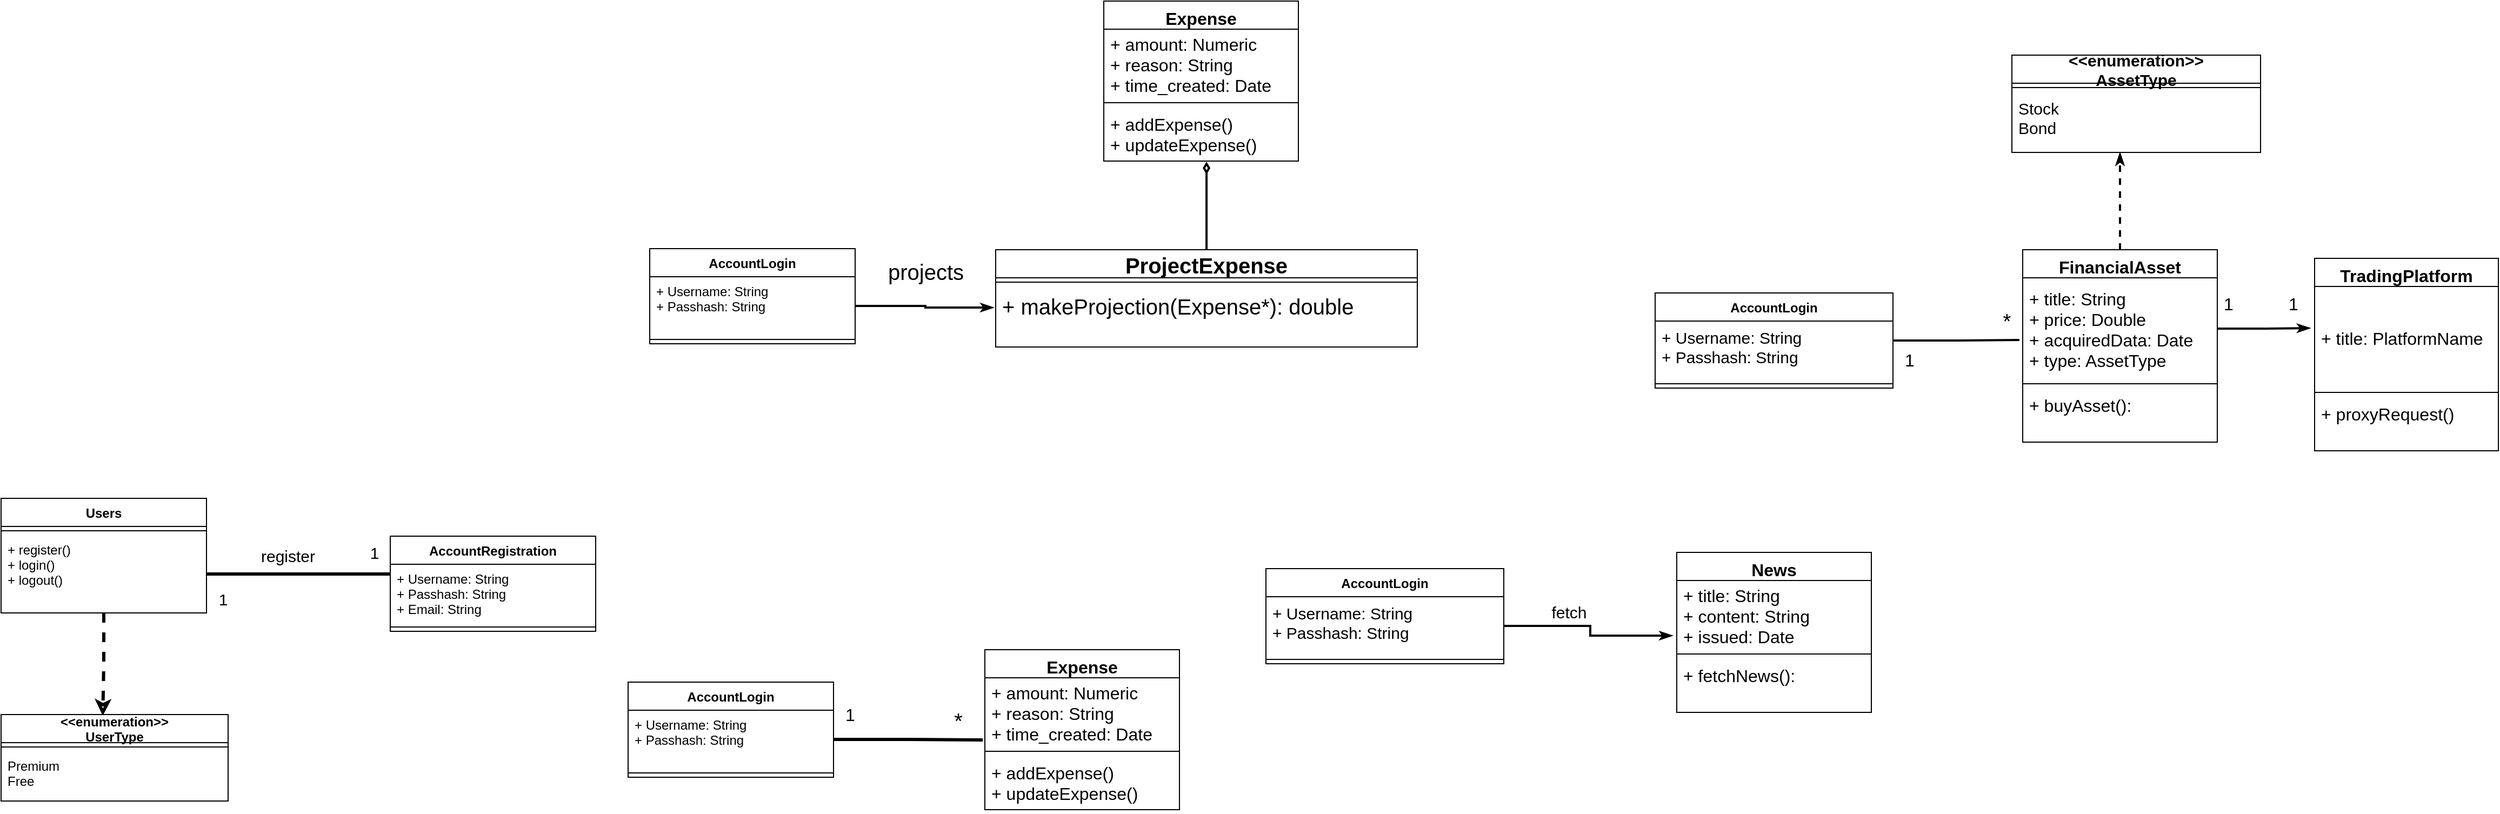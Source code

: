 <mxfile version="20.7.4" type="github"><diagram name="Page-1" id="9f46799a-70d6-7492-0946-bef42562c5a5"><mxGraphModel dx="1026" dy="693" grid="1" gridSize="10" guides="1" tooltips="1" connect="1" arrows="1" fold="1" page="1" pageScale="1" pageWidth="1100" pageHeight="850" background="none" math="0" shadow="0"><root><mxCell id="0"/><mxCell id="1" parent="0"/><mxCell id="kA7IIfCs0-WBPvawhStq-43" style="edgeStyle=orthogonalEdgeStyle;rounded=0;jumpSize=14;orthogonalLoop=1;jettySize=auto;html=1;entryX=0.448;entryY=0.013;entryDx=0;entryDy=0;entryPerimeter=0;strokeWidth=3;fontSize=15;endArrow=classic;endFill=0;dashed=1;" edge="1" parent="1" source="kA7IIfCs0-WBPvawhStq-19" target="kA7IIfCs0-WBPvawhStq-39"><mxGeometry relative="1" as="geometry"/></mxCell><mxCell id="kA7IIfCs0-WBPvawhStq-19" value="Users" style="swimlane;fontStyle=1;align=center;verticalAlign=top;childLayout=stackLayout;horizontal=1;startSize=26;horizontalStack=0;resizeParent=1;resizeParentMax=0;resizeLast=0;collapsible=1;marginBottom=0;" vertex="1" parent="1"><mxGeometry x="40" y="550" width="190" height="106" as="geometry"/></mxCell><mxCell id="kA7IIfCs0-WBPvawhStq-21" value="" style="line;strokeWidth=1;fillColor=none;align=left;verticalAlign=middle;spacingTop=-1;spacingLeft=3;spacingRight=3;rotatable=0;labelPosition=right;points=[];portConstraint=eastwest;strokeColor=inherit;" vertex="1" parent="kA7IIfCs0-WBPvawhStq-19"><mxGeometry y="26" width="190" height="8" as="geometry"/></mxCell><mxCell id="kA7IIfCs0-WBPvawhStq-22" value="+ register()&#10;+ login()&#10;+ logout()" style="text;strokeColor=none;fillColor=none;align=left;verticalAlign=top;spacingLeft=4;spacingRight=4;overflow=hidden;rotatable=0;points=[[0,0.5],[1,0.5]];portConstraint=eastwest;" vertex="1" parent="kA7IIfCs0-WBPvawhStq-19"><mxGeometry y="34" width="190" height="72" as="geometry"/></mxCell><mxCell id="kA7IIfCs0-WBPvawhStq-29" value="AccountRegistration" style="swimlane;fontStyle=1;align=center;verticalAlign=top;childLayout=stackLayout;horizontal=1;startSize=26;horizontalStack=0;resizeParent=1;resizeParentMax=0;resizeLast=0;collapsible=1;marginBottom=0;" vertex="1" parent="1"><mxGeometry x="400" y="585" width="190" height="88" as="geometry"/></mxCell><mxCell id="kA7IIfCs0-WBPvawhStq-30" value="+ Username: String&#10;+ Passhash: String&#10;+ Email: String" style="text;strokeColor=none;fillColor=none;align=left;verticalAlign=top;spacingLeft=4;spacingRight=4;overflow=hidden;rotatable=0;points=[[0,0.5],[1,0.5]];portConstraint=eastwest;" vertex="1" parent="kA7IIfCs0-WBPvawhStq-29"><mxGeometry y="26" width="190" height="54" as="geometry"/></mxCell><mxCell id="kA7IIfCs0-WBPvawhStq-31" value="" style="line;strokeWidth=1;fillColor=none;align=left;verticalAlign=middle;spacingTop=-1;spacingLeft=3;spacingRight=3;rotatable=0;labelPosition=right;points=[];portConstraint=eastwest;strokeColor=inherit;" vertex="1" parent="kA7IIfCs0-WBPvawhStq-29"><mxGeometry y="80" width="190" height="8" as="geometry"/></mxCell><mxCell id="kA7IIfCs0-WBPvawhStq-33" style="edgeStyle=orthogonalEdgeStyle;rounded=0;jumpSize=14;orthogonalLoop=1;jettySize=auto;html=1;entryX=0;entryY=0.167;entryDx=0;entryDy=0;entryPerimeter=0;strokeWidth=3;endArrow=none;endFill=0;" edge="1" parent="1" source="kA7IIfCs0-WBPvawhStq-22" target="kA7IIfCs0-WBPvawhStq-30"><mxGeometry relative="1" as="geometry"><mxPoint x="320" y="620.016" as="targetPoint"/></mxGeometry></mxCell><mxCell id="kA7IIfCs0-WBPvawhStq-34" value="&lt;font style=&quot;font-size: 15px;&quot;&gt;1&lt;/font&gt;" style="text;html=1;align=center;verticalAlign=middle;resizable=0;points=[];autosize=1;strokeColor=none;fillColor=none;" vertex="1" parent="1"><mxGeometry x="230" y="628" width="30" height="30" as="geometry"/></mxCell><mxCell id="kA7IIfCs0-WBPvawhStq-39" value="&lt;&lt;enumeration&gt;&gt;&#10;UserType" style="swimlane;fontStyle=1;align=center;verticalAlign=middle;childLayout=stackLayout;horizontal=1;startSize=26;horizontalStack=0;resizeParent=1;resizeParentMax=0;resizeLast=0;collapsible=1;marginBottom=0;" vertex="1" parent="1"><mxGeometry x="40" y="750" width="210" height="80" as="geometry"/></mxCell><mxCell id="kA7IIfCs0-WBPvawhStq-41" value="" style="line;strokeWidth=1;fillColor=none;align=left;verticalAlign=middle;spacingTop=-1;spacingLeft=3;spacingRight=3;rotatable=0;labelPosition=right;points=[];portConstraint=eastwest;strokeColor=inherit;" vertex="1" parent="kA7IIfCs0-WBPvawhStq-39"><mxGeometry y="26" width="210" height="8" as="geometry"/></mxCell><mxCell id="kA7IIfCs0-WBPvawhStq-42" value="Premium&#10;Free" style="text;strokeColor=none;fillColor=none;align=left;verticalAlign=top;spacingLeft=4;spacingRight=4;overflow=hidden;rotatable=0;points=[[0,0.5],[1,0.5]];portConstraint=eastwest;" vertex="1" parent="kA7IIfCs0-WBPvawhStq-39"><mxGeometry y="34" width="210" height="46" as="geometry"/></mxCell><mxCell id="kA7IIfCs0-WBPvawhStq-44" value="1" style="text;html=1;align=center;verticalAlign=middle;resizable=0;points=[];autosize=1;strokeColor=none;fillColor=none;fontSize=15;" vertex="1" parent="1"><mxGeometry x="370" y="585" width="30" height="30" as="geometry"/></mxCell><mxCell id="kA7IIfCs0-WBPvawhStq-45" value="register" style="text;html=1;align=center;verticalAlign=middle;resizable=0;points=[];autosize=1;strokeColor=none;fillColor=none;fontSize=15;" vertex="1" parent="1"><mxGeometry x="270" y="588" width="70" height="30" as="geometry"/></mxCell><mxCell id="kA7IIfCs0-WBPvawhStq-50" value="AccountLogin" style="swimlane;fontStyle=1;align=center;verticalAlign=top;childLayout=stackLayout;horizontal=1;startSize=26;horizontalStack=0;resizeParent=1;resizeParentMax=0;resizeLast=0;collapsible=1;marginBottom=0;" vertex="1" parent="1"><mxGeometry x="620" y="720" width="190" height="88" as="geometry"/></mxCell><mxCell id="kA7IIfCs0-WBPvawhStq-51" value="+ Username: String&#10;+ Passhash: String" style="text;strokeColor=none;fillColor=none;align=left;verticalAlign=top;spacingLeft=4;spacingRight=4;overflow=hidden;rotatable=0;points=[[0,0.5],[1,0.5]];portConstraint=eastwest;" vertex="1" parent="kA7IIfCs0-WBPvawhStq-50"><mxGeometry y="26" width="190" height="54" as="geometry"/></mxCell><mxCell id="kA7IIfCs0-WBPvawhStq-52" value="" style="line;strokeWidth=1;fillColor=none;align=left;verticalAlign=middle;spacingTop=-1;spacingLeft=3;spacingRight=3;rotatable=0;labelPosition=right;points=[];portConstraint=eastwest;strokeColor=inherit;" vertex="1" parent="kA7IIfCs0-WBPvawhStq-50"><mxGeometry y="80" width="190" height="8" as="geometry"/></mxCell><mxCell id="kA7IIfCs0-WBPvawhStq-54" value="&lt;font style=&quot;font-size: 16px;&quot;&gt;1&lt;/font&gt;" style="text;html=1;align=center;verticalAlign=middle;resizable=0;points=[];autosize=1;strokeColor=none;fillColor=none;fontSize=15;" vertex="1" parent="1"><mxGeometry x="810" y="735" width="30" height="30" as="geometry"/></mxCell><mxCell id="kA7IIfCs0-WBPvawhStq-55" value="&lt;font style=&quot;font-size: 20px;&quot;&gt;*&lt;/font&gt;" style="text;html=1;align=center;verticalAlign=middle;resizable=0;points=[];autosize=1;strokeColor=none;fillColor=none;fontSize=15;" vertex="1" parent="1"><mxGeometry x="910" y="735" width="30" height="40" as="geometry"/></mxCell><mxCell id="kA7IIfCs0-WBPvawhStq-61" value="Expense" style="swimlane;fontStyle=1;align=center;verticalAlign=top;childLayout=stackLayout;horizontal=1;startSize=26;horizontalStack=0;resizeParent=1;resizeParentMax=0;resizeLast=0;collapsible=1;marginBottom=0;fontSize=16;" vertex="1" parent="1"><mxGeometry x="950" y="690" width="180" height="148" as="geometry"/></mxCell><mxCell id="kA7IIfCs0-WBPvawhStq-62" value="+ amount: Numeric&#10;+ reason: String&#10;+ time_created: Date" style="text;strokeColor=none;fillColor=none;align=left;verticalAlign=middle;spacingLeft=4;spacingRight=4;overflow=hidden;rotatable=0;points=[[0,0.5],[1,0.5]];portConstraint=eastwest;fontSize=16;" vertex="1" parent="kA7IIfCs0-WBPvawhStq-61"><mxGeometry y="26" width="180" height="64" as="geometry"/></mxCell><mxCell id="kA7IIfCs0-WBPvawhStq-63" value="" style="line;strokeWidth=1;fillColor=none;align=left;verticalAlign=middle;spacingTop=-1;spacingLeft=3;spacingRight=3;rotatable=0;labelPosition=right;points=[];portConstraint=eastwest;strokeColor=inherit;fontSize=16;" vertex="1" parent="kA7IIfCs0-WBPvawhStq-61"><mxGeometry y="90" width="180" height="8" as="geometry"/></mxCell><mxCell id="kA7IIfCs0-WBPvawhStq-64" value="+ addExpense()&#10;+ updateExpense()" style="text;strokeColor=none;fillColor=none;align=left;verticalAlign=top;spacingLeft=4;spacingRight=4;overflow=hidden;rotatable=0;points=[[0,0.5],[1,0.5]];portConstraint=eastwest;fontSize=16;" vertex="1" parent="kA7IIfCs0-WBPvawhStq-61"><mxGeometry y="98" width="180" height="50" as="geometry"/></mxCell><mxCell id="kA7IIfCs0-WBPvawhStq-70" style="edgeStyle=orthogonalEdgeStyle;rounded=0;jumpSize=14;orthogonalLoop=1;jettySize=auto;html=1;entryX=-0.011;entryY=0.898;entryDx=0;entryDy=0;entryPerimeter=0;strokeWidth=3;fontSize=16;endArrow=none;endFill=0;" edge="1" parent="1" source="kA7IIfCs0-WBPvawhStq-51" target="kA7IIfCs0-WBPvawhStq-62"><mxGeometry relative="1" as="geometry"/></mxCell><mxCell id="kA7IIfCs0-WBPvawhStq-74" value="AccountLogin" style="swimlane;fontStyle=1;align=center;verticalAlign=top;childLayout=stackLayout;horizontal=1;startSize=26;horizontalStack=0;resizeParent=1;resizeParentMax=0;resizeLast=0;collapsible=1;marginBottom=0;" vertex="1" parent="1"><mxGeometry x="640" y="319" width="190" height="88" as="geometry"/></mxCell><mxCell id="kA7IIfCs0-WBPvawhStq-75" value="+ Username: String&#10;+ Passhash: String" style="text;strokeColor=none;fillColor=none;align=left;verticalAlign=top;spacingLeft=4;spacingRight=4;overflow=hidden;rotatable=0;points=[[0,0.5],[1,0.5]];portConstraint=eastwest;" vertex="1" parent="kA7IIfCs0-WBPvawhStq-74"><mxGeometry y="26" width="190" height="54" as="geometry"/></mxCell><mxCell id="kA7IIfCs0-WBPvawhStq-76" value="" style="line;strokeWidth=1;fillColor=none;align=left;verticalAlign=middle;spacingTop=-1;spacingLeft=3;spacingRight=3;rotatable=0;labelPosition=right;points=[];portConstraint=eastwest;strokeColor=inherit;" vertex="1" parent="kA7IIfCs0-WBPvawhStq-74"><mxGeometry y="80" width="190" height="8" as="geometry"/></mxCell><mxCell id="kA7IIfCs0-WBPvawhStq-110" style="edgeStyle=orthogonalEdgeStyle;rounded=0;jumpSize=14;orthogonalLoop=1;jettySize=auto;html=1;strokeWidth=2;fontSize=20;endArrow=diamondThin;endFill=0;entryX=0.528;entryY=1.01;entryDx=0;entryDy=0;entryPerimeter=0;" edge="1" parent="1" source="kA7IIfCs0-WBPvawhStq-77" target="kA7IIfCs0-WBPvawhStq-84"><mxGeometry relative="1" as="geometry"><mxPoint x="1225" y="375" as="targetPoint"/></mxGeometry></mxCell><mxCell id="kA7IIfCs0-WBPvawhStq-77" value="ProjectExpense" style="swimlane;fontStyle=1;align=center;verticalAlign=middle;childLayout=stackLayout;horizontal=1;startSize=26;horizontalStack=0;resizeParent=1;resizeParentMax=0;resizeLast=0;collapsible=1;marginBottom=0;fontSize=20;" vertex="1" parent="1"><mxGeometry x="960" y="320" width="390" height="90" as="geometry"/></mxCell><mxCell id="kA7IIfCs0-WBPvawhStq-79" value="" style="line;strokeWidth=1;fillColor=none;align=left;verticalAlign=middle;spacingTop=-1;spacingLeft=3;spacingRight=3;rotatable=0;labelPosition=right;points=[];portConstraint=eastwest;strokeColor=inherit;fontSize=20;" vertex="1" parent="kA7IIfCs0-WBPvawhStq-77"><mxGeometry y="26" width="390" height="8" as="geometry"/></mxCell><mxCell id="kA7IIfCs0-WBPvawhStq-80" value="+ makeProjection(Expense*): double&#10;" style="text;strokeColor=none;fillColor=none;align=left;verticalAlign=top;spacingLeft=4;spacingRight=4;overflow=hidden;rotatable=0;points=[[0,0.5],[1,0.5]];portConstraint=eastwest;fontSize=20;" vertex="1" parent="kA7IIfCs0-WBPvawhStq-77"><mxGeometry y="34" width="390" height="56" as="geometry"/></mxCell><mxCell id="kA7IIfCs0-WBPvawhStq-81" value="Expense" style="swimlane;fontStyle=1;align=center;verticalAlign=top;childLayout=stackLayout;horizontal=1;startSize=26;horizontalStack=0;resizeParent=1;resizeParentMax=0;resizeLast=0;collapsible=1;marginBottom=0;fontSize=16;" vertex="1" parent="1"><mxGeometry x="1060" y="90" width="180" height="148" as="geometry"/></mxCell><mxCell id="kA7IIfCs0-WBPvawhStq-82" value="+ amount: Numeric&#10;+ reason: String&#10;+ time_created: Date" style="text;strokeColor=none;fillColor=none;align=left;verticalAlign=middle;spacingLeft=4;spacingRight=4;overflow=hidden;rotatable=0;points=[[0,0.5],[1,0.5]];portConstraint=eastwest;fontSize=16;" vertex="1" parent="kA7IIfCs0-WBPvawhStq-81"><mxGeometry y="26" width="180" height="64" as="geometry"/></mxCell><mxCell id="kA7IIfCs0-WBPvawhStq-83" value="" style="line;strokeWidth=1;fillColor=none;align=left;verticalAlign=middle;spacingTop=-1;spacingLeft=3;spacingRight=3;rotatable=0;labelPosition=right;points=[];portConstraint=eastwest;strokeColor=inherit;fontSize=16;" vertex="1" parent="kA7IIfCs0-WBPvawhStq-81"><mxGeometry y="90" width="180" height="8" as="geometry"/></mxCell><mxCell id="kA7IIfCs0-WBPvawhStq-84" value="+ addExpense()&#10;+ updateExpense()" style="text;strokeColor=none;fillColor=none;align=left;verticalAlign=top;spacingLeft=4;spacingRight=4;overflow=hidden;rotatable=0;points=[[0,0.5],[1,0.5]];portConstraint=eastwest;fontSize=16;" vertex="1" parent="kA7IIfCs0-WBPvawhStq-81"><mxGeometry y="98" width="180" height="50" as="geometry"/></mxCell><mxCell id="kA7IIfCs0-WBPvawhStq-116" style="edgeStyle=orthogonalEdgeStyle;rounded=0;jumpSize=14;orthogonalLoop=1;jettySize=auto;html=1;entryX=-0.005;entryY=0.348;entryDx=0;entryDy=0;entryPerimeter=0;strokeWidth=2;fontSize=20;endArrow=classicThin;endFill=1;" edge="1" parent="1" source="kA7IIfCs0-WBPvawhStq-75" target="kA7IIfCs0-WBPvawhStq-80"><mxGeometry relative="1" as="geometry"/></mxCell><mxCell id="kA7IIfCs0-WBPvawhStq-117" value="projects" style="text;html=1;align=center;verticalAlign=middle;resizable=0;points=[];autosize=1;strokeColor=none;fillColor=none;fontSize=20;" vertex="1" parent="1"><mxGeometry x="850" y="320" width="90" height="40" as="geometry"/></mxCell><mxCell id="kA7IIfCs0-WBPvawhStq-118" value="AccountLogin" style="swimlane;fontStyle=1;align=center;verticalAlign=top;childLayout=stackLayout;horizontal=1;startSize=26;horizontalStack=0;resizeParent=1;resizeParentMax=0;resizeLast=0;collapsible=1;marginBottom=0;" vertex="1" parent="1"><mxGeometry x="1210" y="615" width="220" height="88" as="geometry"/></mxCell><mxCell id="kA7IIfCs0-WBPvawhStq-119" value="+ Username: String&#10;+ Passhash: String" style="text;strokeColor=none;fillColor=none;align=left;verticalAlign=top;spacingLeft=4;spacingRight=4;overflow=hidden;rotatable=0;points=[[0,0.5],[1,0.5]];portConstraint=eastwest;fontSize=15;" vertex="1" parent="kA7IIfCs0-WBPvawhStq-118"><mxGeometry y="26" width="220" height="54" as="geometry"/></mxCell><mxCell id="kA7IIfCs0-WBPvawhStq-120" value="" style="line;strokeWidth=1;fillColor=none;align=left;verticalAlign=middle;spacingTop=-1;spacingLeft=3;spacingRight=3;rotatable=0;labelPosition=right;points=[];portConstraint=eastwest;strokeColor=inherit;" vertex="1" parent="kA7IIfCs0-WBPvawhStq-118"><mxGeometry y="80" width="220" height="8" as="geometry"/></mxCell><mxCell id="kA7IIfCs0-WBPvawhStq-122" value="News" style="swimlane;fontStyle=1;align=center;verticalAlign=top;childLayout=stackLayout;horizontal=1;startSize=26;horizontalStack=0;resizeParent=1;resizeParentMax=0;resizeLast=0;collapsible=1;marginBottom=0;fontSize=16;" vertex="1" parent="1"><mxGeometry x="1590" y="600" width="180" height="148" as="geometry"/></mxCell><mxCell id="kA7IIfCs0-WBPvawhStq-123" value="+ title: String&#10;+ content: String&#10;+ issued: Date" style="text;strokeColor=none;fillColor=none;align=left;verticalAlign=middle;spacingLeft=4;spacingRight=4;overflow=hidden;rotatable=0;points=[[0,0.5],[1,0.5]];portConstraint=eastwest;fontSize=16;" vertex="1" parent="kA7IIfCs0-WBPvawhStq-122"><mxGeometry y="26" width="180" height="64" as="geometry"/></mxCell><mxCell id="kA7IIfCs0-WBPvawhStq-124" value="" style="line;strokeWidth=1;fillColor=none;align=left;verticalAlign=middle;spacingTop=-1;spacingLeft=3;spacingRight=3;rotatable=0;labelPosition=right;points=[];portConstraint=eastwest;strokeColor=inherit;fontSize=16;" vertex="1" parent="kA7IIfCs0-WBPvawhStq-122"><mxGeometry y="90" width="180" height="8" as="geometry"/></mxCell><mxCell id="kA7IIfCs0-WBPvawhStq-125" value="+ fetchNews(): " style="text;strokeColor=none;fillColor=none;align=left;verticalAlign=top;spacingLeft=4;spacingRight=4;overflow=hidden;rotatable=0;points=[[0,0.5],[1,0.5]];portConstraint=eastwest;fontSize=16;" vertex="1" parent="kA7IIfCs0-WBPvawhStq-122"><mxGeometry y="98" width="180" height="50" as="geometry"/></mxCell><mxCell id="kA7IIfCs0-WBPvawhStq-126" style="edgeStyle=orthogonalEdgeStyle;rounded=0;jumpSize=14;orthogonalLoop=1;jettySize=auto;html=1;entryX=-0.022;entryY=0.797;entryDx=0;entryDy=0;entryPerimeter=0;strokeWidth=2;fontSize=15;endArrow=classicThin;endFill=1;" edge="1" parent="1" source="kA7IIfCs0-WBPvawhStq-119" target="kA7IIfCs0-WBPvawhStq-123"><mxGeometry relative="1" as="geometry"/></mxCell><mxCell id="kA7IIfCs0-WBPvawhStq-127" value="fetch" style="text;html=1;align=center;verticalAlign=middle;resizable=0;points=[];autosize=1;strokeColor=none;fillColor=none;fontSize=15;" vertex="1" parent="1"><mxGeometry x="1460" y="640" width="60" height="30" as="geometry"/></mxCell><mxCell id="kA7IIfCs0-WBPvawhStq-128" value="&lt;&lt;enumeration&gt;&gt;&#10;AssetType" style="swimlane;fontStyle=1;align=center;verticalAlign=middle;childLayout=stackLayout;horizontal=1;startSize=26;horizontalStack=0;resizeParent=1;resizeParentMax=0;resizeLast=0;collapsible=1;marginBottom=0;fontSize=15;" vertex="1" parent="1"><mxGeometry x="1900" y="140" width="230" height="90" as="geometry"><mxRectangle x="1750" y="280" width="170" height="70" as="alternateBounds"/></mxGeometry></mxCell><mxCell id="kA7IIfCs0-WBPvawhStq-130" value="" style="line;strokeWidth=1;fillColor=none;align=left;verticalAlign=middle;spacingTop=-1;spacingLeft=3;spacingRight=3;rotatable=0;labelPosition=right;points=[];portConstraint=eastwest;strokeColor=inherit;fontSize=15;" vertex="1" parent="kA7IIfCs0-WBPvawhStq-128"><mxGeometry y="26" width="230" height="8" as="geometry"/></mxCell><mxCell id="kA7IIfCs0-WBPvawhStq-131" value="Stock&#10;Bond" style="text;strokeColor=none;fillColor=none;align=left;verticalAlign=top;spacingLeft=4;spacingRight=4;overflow=hidden;rotatable=0;points=[[0,0.5],[1,0.5]];portConstraint=eastwest;fontSize=15;" vertex="1" parent="kA7IIfCs0-WBPvawhStq-128"><mxGeometry y="34" width="230" height="56" as="geometry"/></mxCell><mxCell id="kA7IIfCs0-WBPvawhStq-153" style="edgeStyle=orthogonalEdgeStyle;rounded=0;jumpSize=14;orthogonalLoop=1;jettySize=auto;html=1;dashed=1;strokeWidth=2;fontSize=15;endArrow=classicThin;endFill=1;" edge="1" parent="1" source="kA7IIfCs0-WBPvawhStq-140"><mxGeometry relative="1" as="geometry"><mxPoint x="2000" y="230" as="targetPoint"/></mxGeometry></mxCell><mxCell id="kA7IIfCs0-WBPvawhStq-140" value="FinancialAsset" style="swimlane;fontStyle=1;align=center;verticalAlign=top;childLayout=stackLayout;horizontal=1;startSize=26;horizontalStack=0;resizeParent=1;resizeParentMax=0;resizeLast=0;collapsible=1;marginBottom=0;fontSize=16;" vertex="1" parent="1"><mxGeometry x="1910" y="320" width="180" height="178" as="geometry"/></mxCell><mxCell id="kA7IIfCs0-WBPvawhStq-141" value="+ title: String&#10;+ price: Double&#10;+ acquiredData: Date&#10;+ type: AssetType" style="text;strokeColor=none;fillColor=none;align=left;verticalAlign=middle;spacingLeft=4;spacingRight=4;overflow=hidden;rotatable=0;points=[[0,0.5],[1,0.5]];portConstraint=eastwest;fontSize=16;" vertex="1" parent="kA7IIfCs0-WBPvawhStq-140"><mxGeometry y="26" width="180" height="94" as="geometry"/></mxCell><mxCell id="kA7IIfCs0-WBPvawhStq-142" value="" style="line;strokeWidth=1;fillColor=none;align=left;verticalAlign=middle;spacingTop=-1;spacingLeft=3;spacingRight=3;rotatable=0;labelPosition=right;points=[];portConstraint=eastwest;strokeColor=inherit;fontSize=16;" vertex="1" parent="kA7IIfCs0-WBPvawhStq-140"><mxGeometry y="120" width="180" height="8" as="geometry"/></mxCell><mxCell id="kA7IIfCs0-WBPvawhStq-143" value="+ buyAsset(): " style="text;strokeColor=none;fillColor=none;align=left;verticalAlign=top;spacingLeft=4;spacingRight=4;overflow=hidden;rotatable=0;points=[[0,0.5],[1,0.5]];portConstraint=eastwest;fontSize=16;" vertex="1" parent="kA7IIfCs0-WBPvawhStq-140"><mxGeometry y="128" width="180" height="50" as="geometry"/></mxCell><mxCell id="kA7IIfCs0-WBPvawhStq-157" style="edgeStyle=orthogonalEdgeStyle;rounded=0;jumpSize=14;orthogonalLoop=1;jettySize=auto;html=1;entryX=-0.017;entryY=0.612;entryDx=0;entryDy=0;entryPerimeter=0;strokeWidth=2;fontSize=15;endArrow=none;endFill=0;" edge="1" parent="1" source="kA7IIfCs0-WBPvawhStq-154" target="kA7IIfCs0-WBPvawhStq-141"><mxGeometry relative="1" as="geometry"/></mxCell><mxCell id="kA7IIfCs0-WBPvawhStq-154" value="AccountLogin" style="swimlane;fontStyle=1;align=center;verticalAlign=top;childLayout=stackLayout;horizontal=1;startSize=26;horizontalStack=0;resizeParent=1;resizeParentMax=0;resizeLast=0;collapsible=1;marginBottom=0;" vertex="1" parent="1"><mxGeometry x="1570" y="360" width="220" height="88" as="geometry"/></mxCell><mxCell id="kA7IIfCs0-WBPvawhStq-155" value="+ Username: String&#10;+ Passhash: String" style="text;strokeColor=none;fillColor=none;align=left;verticalAlign=top;spacingLeft=4;spacingRight=4;overflow=hidden;rotatable=0;points=[[0,0.5],[1,0.5]];portConstraint=eastwest;fontSize=15;" vertex="1" parent="kA7IIfCs0-WBPvawhStq-154"><mxGeometry y="26" width="220" height="54" as="geometry"/></mxCell><mxCell id="kA7IIfCs0-WBPvawhStq-156" value="" style="line;strokeWidth=1;fillColor=none;align=left;verticalAlign=middle;spacingTop=-1;spacingLeft=3;spacingRight=3;rotatable=0;labelPosition=right;points=[];portConstraint=eastwest;strokeColor=inherit;" vertex="1" parent="kA7IIfCs0-WBPvawhStq-154"><mxGeometry y="80" width="220" height="8" as="geometry"/></mxCell><mxCell id="kA7IIfCs0-WBPvawhStq-158" value="&lt;font style=&quot;font-size: 16px;&quot;&gt;1&lt;/font&gt;" style="text;html=1;align=center;verticalAlign=middle;resizable=0;points=[];autosize=1;strokeColor=none;fillColor=none;fontSize=15;" vertex="1" parent="1"><mxGeometry x="1790" y="407" width="30" height="30" as="geometry"/></mxCell><mxCell id="kA7IIfCs0-WBPvawhStq-159" value="&lt;font style=&quot;font-size: 19px;&quot;&gt;*&lt;/font&gt;" style="text;html=1;align=center;verticalAlign=middle;resizable=0;points=[];autosize=1;strokeColor=none;fillColor=none;fontSize=15;" vertex="1" parent="1"><mxGeometry x="1880" y="367" width="30" height="40" as="geometry"/></mxCell><mxCell id="kA7IIfCs0-WBPvawhStq-160" value="TradingPlatform" style="swimlane;fontStyle=1;align=center;verticalAlign=top;childLayout=stackLayout;horizontal=1;startSize=26;horizontalStack=0;resizeParent=1;resizeParentMax=0;resizeLast=0;collapsible=1;marginBottom=0;fontSize=16;" vertex="1" parent="1"><mxGeometry x="2180" y="328" width="170" height="178" as="geometry"/></mxCell><mxCell id="kA7IIfCs0-WBPvawhStq-161" value="+ title: PlatformName" style="text;strokeColor=none;fillColor=none;align=left;verticalAlign=middle;spacingLeft=4;spacingRight=4;overflow=hidden;rotatable=0;points=[[0,0.5],[1,0.5]];portConstraint=eastwest;fontSize=16;" vertex="1" parent="kA7IIfCs0-WBPvawhStq-160"><mxGeometry y="26" width="170" height="94" as="geometry"/></mxCell><mxCell id="kA7IIfCs0-WBPvawhStq-162" value="" style="line;strokeWidth=1;fillColor=none;align=left;verticalAlign=middle;spacingTop=-1;spacingLeft=3;spacingRight=3;rotatable=0;labelPosition=right;points=[];portConstraint=eastwest;strokeColor=inherit;fontSize=16;" vertex="1" parent="kA7IIfCs0-WBPvawhStq-160"><mxGeometry y="120" width="170" height="8" as="geometry"/></mxCell><mxCell id="kA7IIfCs0-WBPvawhStq-163" value="+ proxyRequest()" style="text;strokeColor=none;fillColor=none;align=left;verticalAlign=top;spacingLeft=4;spacingRight=4;overflow=hidden;rotatable=0;points=[[0,0.5],[1,0.5]];portConstraint=eastwest;fontSize=16;" vertex="1" parent="kA7IIfCs0-WBPvawhStq-160"><mxGeometry y="128" width="170" height="50" as="geometry"/></mxCell><mxCell id="kA7IIfCs0-WBPvawhStq-164" style="edgeStyle=orthogonalEdgeStyle;rounded=0;jumpSize=14;orthogonalLoop=1;jettySize=auto;html=1;entryX=-0.024;entryY=0.41;entryDx=0;entryDy=0;entryPerimeter=0;strokeWidth=2;fontSize=16;endArrow=classicThin;endFill=1;" edge="1" parent="1" source="kA7IIfCs0-WBPvawhStq-141" target="kA7IIfCs0-WBPvawhStq-161"><mxGeometry relative="1" as="geometry"/></mxCell><mxCell id="kA7IIfCs0-WBPvawhStq-165" value="1" style="text;html=1;align=center;verticalAlign=middle;resizable=0;points=[];autosize=1;strokeColor=none;fillColor=none;fontSize=16;" vertex="1" parent="1"><mxGeometry x="2085" y="355" width="30" height="30" as="geometry"/></mxCell><mxCell id="kA7IIfCs0-WBPvawhStq-166" value="1" style="text;html=1;align=center;verticalAlign=middle;resizable=0;points=[];autosize=1;strokeColor=none;fillColor=none;fontSize=16;" vertex="1" parent="1"><mxGeometry x="2145" y="355" width="30" height="30" as="geometry"/></mxCell></root></mxGraphModel></diagram></mxfile>